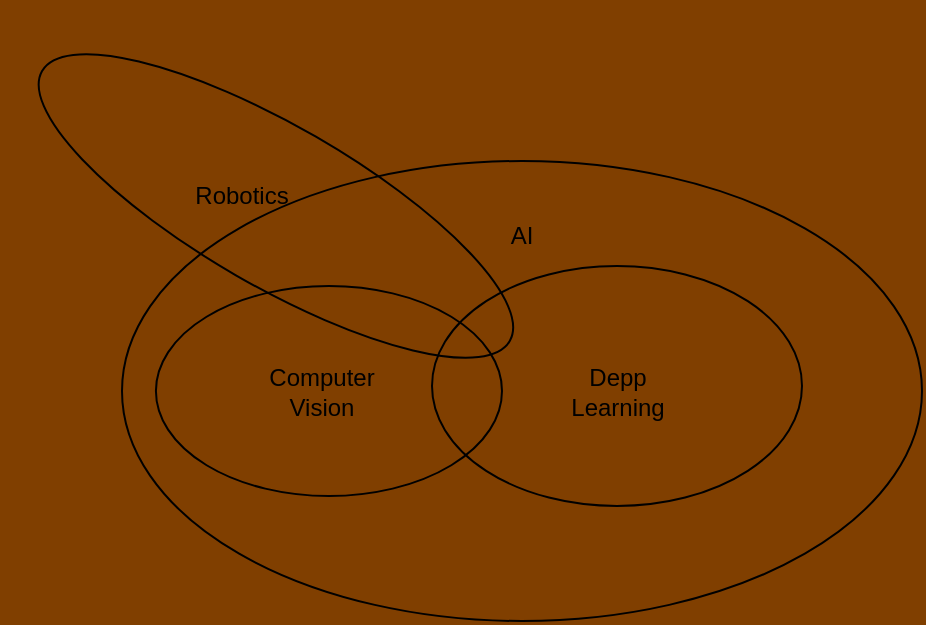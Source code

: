 <mxfile version="24.7.12">
  <diagram name="Page-1" id="NWYChZS_nbuTswtIfR0k">
    <mxGraphModel dx="823" dy="475" grid="0" gridSize="10" guides="1" tooltips="1" connect="1" arrows="1" fold="1" page="1" pageScale="1" pageWidth="850" pageHeight="1100" background="#803F00" math="0" shadow="0">
      <root>
        <mxCell id="0" />
        <mxCell id="1" parent="0" />
        <mxCell id="2mD-lD-bWdTxfY6up3Jh-4" value="" style="ellipse;whiteSpace=wrap;html=1;fillColor=none;rotation=0;" parent="1" vertex="1">
          <mxGeometry x="166.96" y="220" width="173.04" height="105" as="geometry" />
        </mxCell>
        <mxCell id="2mD-lD-bWdTxfY6up3Jh-5" value="" style="ellipse;whiteSpace=wrap;html=1;fillColor=none;" parent="1" vertex="1">
          <mxGeometry x="305" y="210" width="185" height="120" as="geometry" />
        </mxCell>
        <mxCell id="2mD-lD-bWdTxfY6up3Jh-6" value="" style="ellipse;whiteSpace=wrap;html=1;fillColor=none;rotation=30;" parent="1" vertex="1">
          <mxGeometry x="91.96" y="140" width="270" height="80" as="geometry" />
        </mxCell>
        <mxCell id="2mD-lD-bWdTxfY6up3Jh-7" value="" style="ellipse;whiteSpace=wrap;html=1;fillColor=none;" parent="1" vertex="1">
          <mxGeometry x="150" y="157.5" width="400" height="230" as="geometry" />
        </mxCell>
        <mxCell id="2mD-lD-bWdTxfY6up3Jh-8" value="AI" style="text;strokeColor=none;align=center;fillColor=none;html=1;verticalAlign=middle;whiteSpace=wrap;rounded=0;" parent="1" vertex="1">
          <mxGeometry x="320" y="180" width="60" height="30" as="geometry" />
        </mxCell>
        <mxCell id="2mD-lD-bWdTxfY6up3Jh-9" value="Robotics" style="text;strokeColor=none;align=center;fillColor=none;html=1;verticalAlign=middle;whiteSpace=wrap;rounded=0;" parent="1" vertex="1">
          <mxGeometry x="180" y="160" width="60" height="30" as="geometry" />
        </mxCell>
        <mxCell id="2mD-lD-bWdTxfY6up3Jh-10" value="Depp Learning" style="text;strokeColor=none;align=center;fillColor=none;html=1;verticalAlign=middle;whiteSpace=wrap;rounded=0;" parent="1" vertex="1">
          <mxGeometry x="367.5" y="257.5" width="60" height="30" as="geometry" />
        </mxCell>
        <mxCell id="2mD-lD-bWdTxfY6up3Jh-11" value="Computer Vision" style="text;strokeColor=none;align=center;fillColor=none;html=1;verticalAlign=middle;whiteSpace=wrap;rounded=0;" parent="1" vertex="1">
          <mxGeometry x="220" y="257.5" width="60" height="30" as="geometry" />
        </mxCell>
      </root>
    </mxGraphModel>
  </diagram>
</mxfile>
